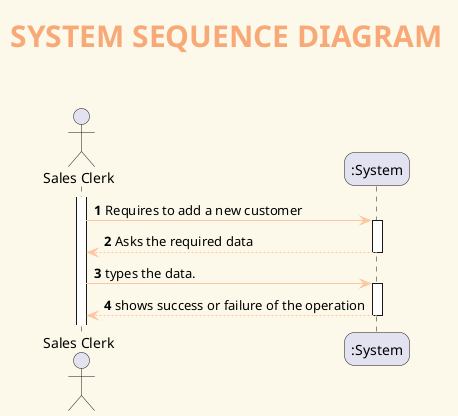@startuml
' ======= layout =========
skinparam backgroundColor #fcf9ea
skinparam titleBorderRoundCorner 15
skinparam titleFontSize 30
skinparam classAttributeIconSize 0
skinparam titleFontName Arial Black
skinparam titleFontColor #f8a978
skinparam roundcorner 20
skinparam stereotypeCBackgroundColor ffc5a1
skinparam class {

ArrowColor ffc5a1
BorderColor White
BackgroundColor badfdb
}


' ======= title =========
title <b>SYSTEM SEQUENCE DIAGRAM\n
autonumber
actor "Sales Clerk" as sales
activate sales
sales -> ":System" : Requires to add a new customer
activate ":System"
sales <-- ":System": Asks the required data
deactivate ":System"
sales -> ":System": types the data.
activate ":System"
":System" --> sales : shows success or failure of the operation
deactivate ":System"


@enduml
